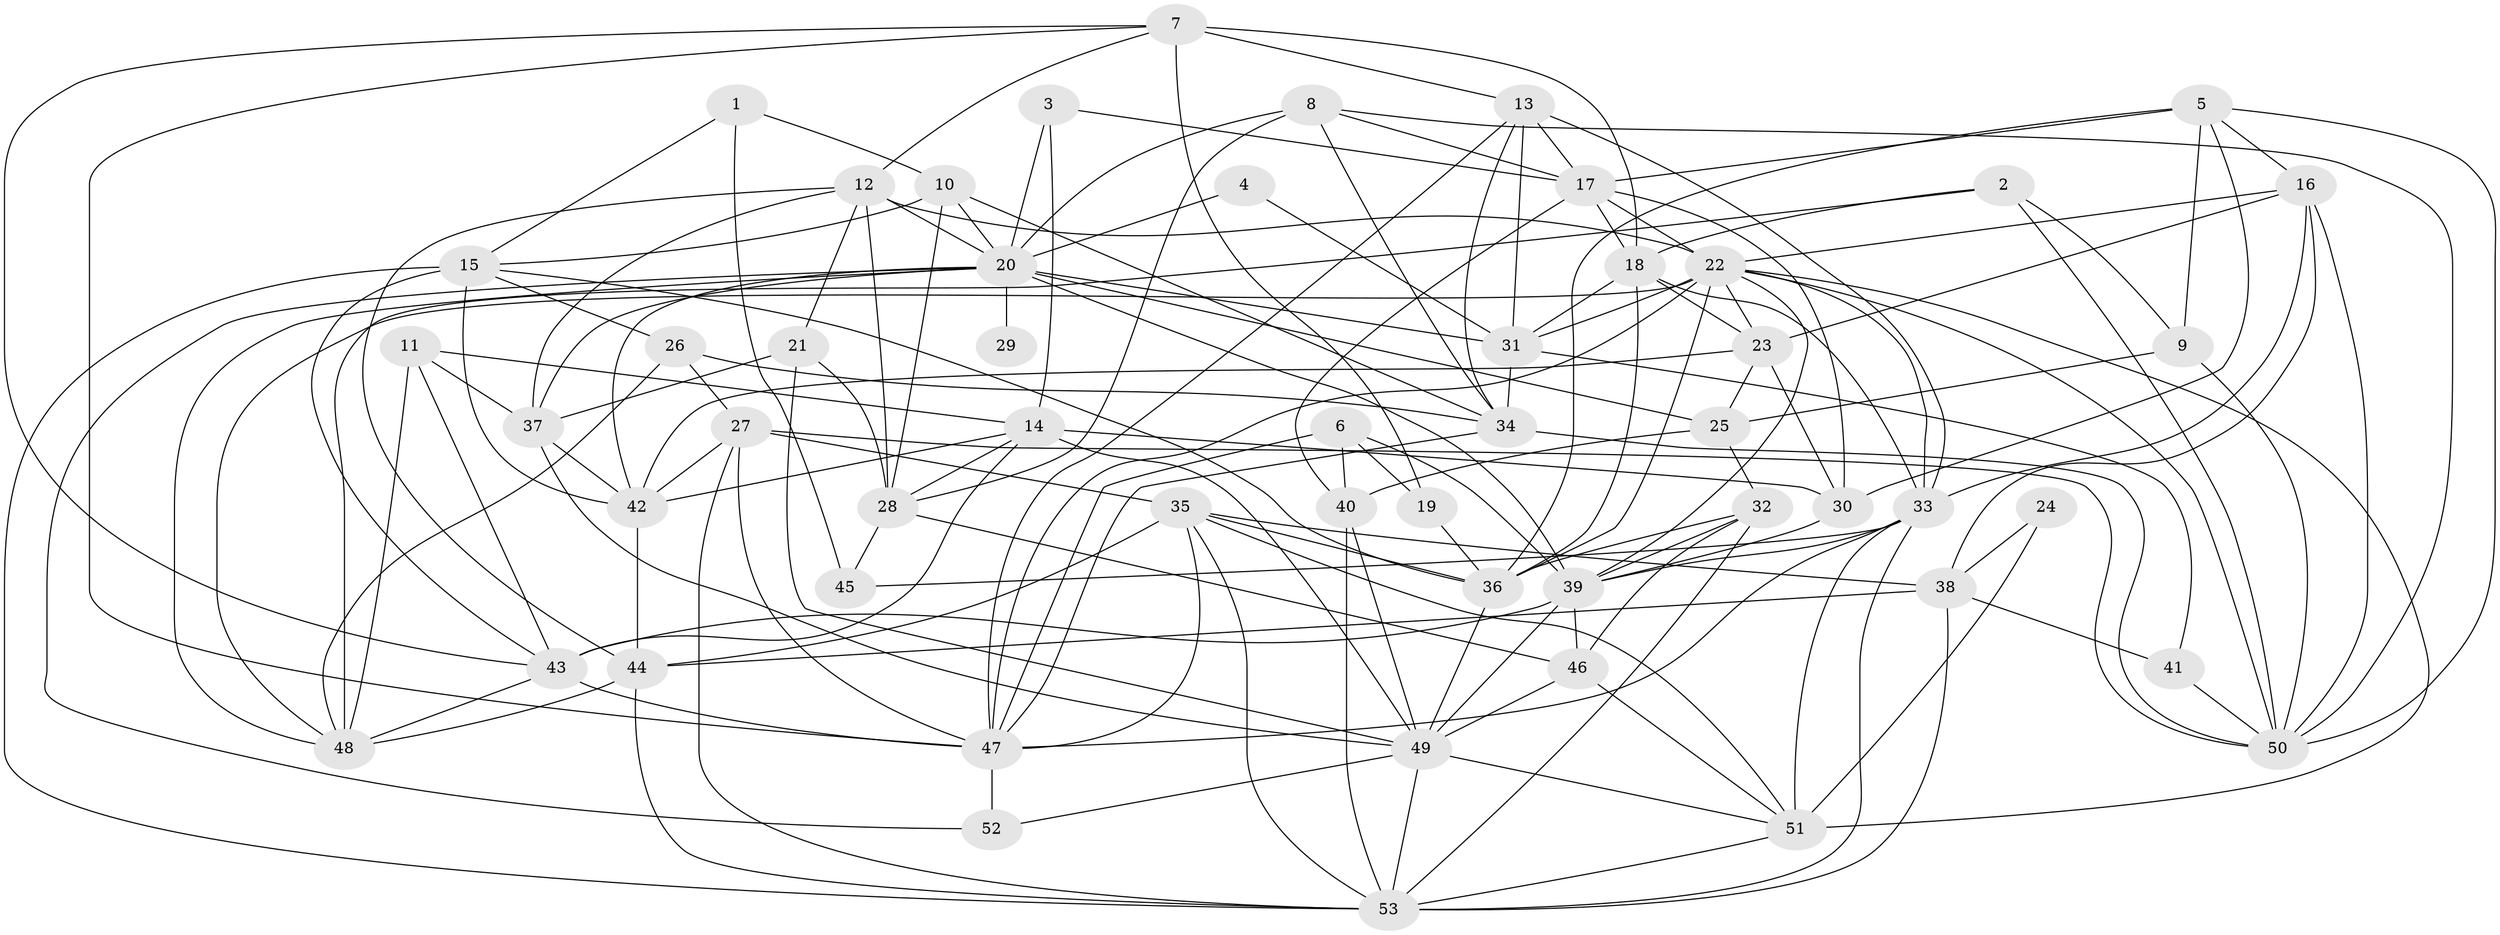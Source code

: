 // original degree distribution, {6: 0.11363636363636363, 5: 0.20454545454545456, 3: 0.26515151515151514, 4: 0.25, 8: 0.015151515151515152, 2: 0.13636363636363635, 7: 0.015151515151515152}
// Generated by graph-tools (version 1.1) at 2025/37/03/04/25 23:37:03]
// undirected, 53 vertices, 159 edges
graph export_dot {
  node [color=gray90,style=filled];
  1;
  2;
  3;
  4;
  5;
  6;
  7;
  8;
  9;
  10;
  11;
  12;
  13;
  14;
  15;
  16;
  17;
  18;
  19;
  20;
  21;
  22;
  23;
  24;
  25;
  26;
  27;
  28;
  29;
  30;
  31;
  32;
  33;
  34;
  35;
  36;
  37;
  38;
  39;
  40;
  41;
  42;
  43;
  44;
  45;
  46;
  47;
  48;
  49;
  50;
  51;
  52;
  53;
  1 -- 10 [weight=1.0];
  1 -- 15 [weight=1.0];
  1 -- 45 [weight=1.0];
  2 -- 9 [weight=1.0];
  2 -- 18 [weight=1.0];
  2 -- 48 [weight=1.0];
  2 -- 50 [weight=1.0];
  3 -- 14 [weight=1.0];
  3 -- 17 [weight=1.0];
  3 -- 20 [weight=1.0];
  4 -- 20 [weight=1.0];
  4 -- 31 [weight=1.0];
  5 -- 9 [weight=1.0];
  5 -- 16 [weight=1.0];
  5 -- 17 [weight=1.0];
  5 -- 30 [weight=1.0];
  5 -- 36 [weight=1.0];
  5 -- 50 [weight=1.0];
  6 -- 19 [weight=1.0];
  6 -- 39 [weight=1.0];
  6 -- 40 [weight=1.0];
  6 -- 47 [weight=1.0];
  7 -- 12 [weight=1.0];
  7 -- 13 [weight=1.0];
  7 -- 18 [weight=2.0];
  7 -- 19 [weight=1.0];
  7 -- 43 [weight=1.0];
  7 -- 47 [weight=1.0];
  8 -- 17 [weight=1.0];
  8 -- 20 [weight=1.0];
  8 -- 28 [weight=1.0];
  8 -- 34 [weight=2.0];
  8 -- 50 [weight=1.0];
  9 -- 25 [weight=2.0];
  9 -- 50 [weight=1.0];
  10 -- 15 [weight=1.0];
  10 -- 20 [weight=1.0];
  10 -- 28 [weight=1.0];
  10 -- 34 [weight=1.0];
  11 -- 14 [weight=1.0];
  11 -- 37 [weight=1.0];
  11 -- 43 [weight=1.0];
  11 -- 48 [weight=1.0];
  12 -- 20 [weight=1.0];
  12 -- 21 [weight=1.0];
  12 -- 22 [weight=3.0];
  12 -- 28 [weight=1.0];
  12 -- 37 [weight=1.0];
  12 -- 44 [weight=1.0];
  13 -- 17 [weight=1.0];
  13 -- 31 [weight=2.0];
  13 -- 33 [weight=1.0];
  13 -- 34 [weight=1.0];
  13 -- 47 [weight=1.0];
  14 -- 28 [weight=1.0];
  14 -- 30 [weight=1.0];
  14 -- 42 [weight=1.0];
  14 -- 43 [weight=2.0];
  14 -- 49 [weight=1.0];
  15 -- 26 [weight=1.0];
  15 -- 36 [weight=1.0];
  15 -- 42 [weight=1.0];
  15 -- 43 [weight=1.0];
  15 -- 53 [weight=1.0];
  16 -- 22 [weight=1.0];
  16 -- 23 [weight=1.0];
  16 -- 33 [weight=1.0];
  16 -- 38 [weight=1.0];
  16 -- 50 [weight=1.0];
  17 -- 18 [weight=1.0];
  17 -- 22 [weight=1.0];
  17 -- 30 [weight=1.0];
  17 -- 40 [weight=1.0];
  18 -- 23 [weight=1.0];
  18 -- 31 [weight=2.0];
  18 -- 33 [weight=1.0];
  18 -- 36 [weight=2.0];
  19 -- 36 [weight=1.0];
  20 -- 25 [weight=1.0];
  20 -- 29 [weight=3.0];
  20 -- 31 [weight=1.0];
  20 -- 37 [weight=1.0];
  20 -- 39 [weight=1.0];
  20 -- 42 [weight=1.0];
  20 -- 48 [weight=1.0];
  20 -- 52 [weight=1.0];
  21 -- 28 [weight=1.0];
  21 -- 37 [weight=1.0];
  21 -- 49 [weight=1.0];
  22 -- 23 [weight=1.0];
  22 -- 31 [weight=1.0];
  22 -- 33 [weight=1.0];
  22 -- 36 [weight=1.0];
  22 -- 39 [weight=1.0];
  22 -- 47 [weight=1.0];
  22 -- 48 [weight=1.0];
  22 -- 50 [weight=1.0];
  22 -- 51 [weight=1.0];
  23 -- 25 [weight=1.0];
  23 -- 30 [weight=1.0];
  23 -- 42 [weight=1.0];
  24 -- 38 [weight=1.0];
  24 -- 51 [weight=1.0];
  25 -- 32 [weight=1.0];
  25 -- 40 [weight=1.0];
  26 -- 27 [weight=1.0];
  26 -- 34 [weight=1.0];
  26 -- 48 [weight=1.0];
  27 -- 35 [weight=1.0];
  27 -- 42 [weight=1.0];
  27 -- 47 [weight=1.0];
  27 -- 50 [weight=1.0];
  27 -- 53 [weight=1.0];
  28 -- 45 [weight=1.0];
  28 -- 46 [weight=1.0];
  30 -- 39 [weight=1.0];
  31 -- 34 [weight=1.0];
  31 -- 41 [weight=1.0];
  32 -- 36 [weight=1.0];
  32 -- 39 [weight=1.0];
  32 -- 46 [weight=1.0];
  32 -- 53 [weight=1.0];
  33 -- 39 [weight=2.0];
  33 -- 45 [weight=1.0];
  33 -- 47 [weight=1.0];
  33 -- 51 [weight=2.0];
  33 -- 53 [weight=1.0];
  34 -- 47 [weight=1.0];
  34 -- 50 [weight=1.0];
  35 -- 36 [weight=1.0];
  35 -- 38 [weight=1.0];
  35 -- 44 [weight=1.0];
  35 -- 47 [weight=1.0];
  35 -- 51 [weight=1.0];
  35 -- 53 [weight=1.0];
  36 -- 49 [weight=1.0];
  37 -- 42 [weight=1.0];
  37 -- 49 [weight=1.0];
  38 -- 41 [weight=1.0];
  38 -- 44 [weight=1.0];
  38 -- 53 [weight=1.0];
  39 -- 43 [weight=2.0];
  39 -- 46 [weight=1.0];
  39 -- 49 [weight=1.0];
  40 -- 49 [weight=1.0];
  40 -- 53 [weight=1.0];
  41 -- 50 [weight=1.0];
  42 -- 44 [weight=1.0];
  43 -- 47 [weight=1.0];
  43 -- 48 [weight=1.0];
  44 -- 48 [weight=1.0];
  44 -- 53 [weight=1.0];
  46 -- 49 [weight=1.0];
  46 -- 51 [weight=1.0];
  47 -- 52 [weight=1.0];
  49 -- 51 [weight=1.0];
  49 -- 52 [weight=1.0];
  49 -- 53 [weight=1.0];
  51 -- 53 [weight=1.0];
}
